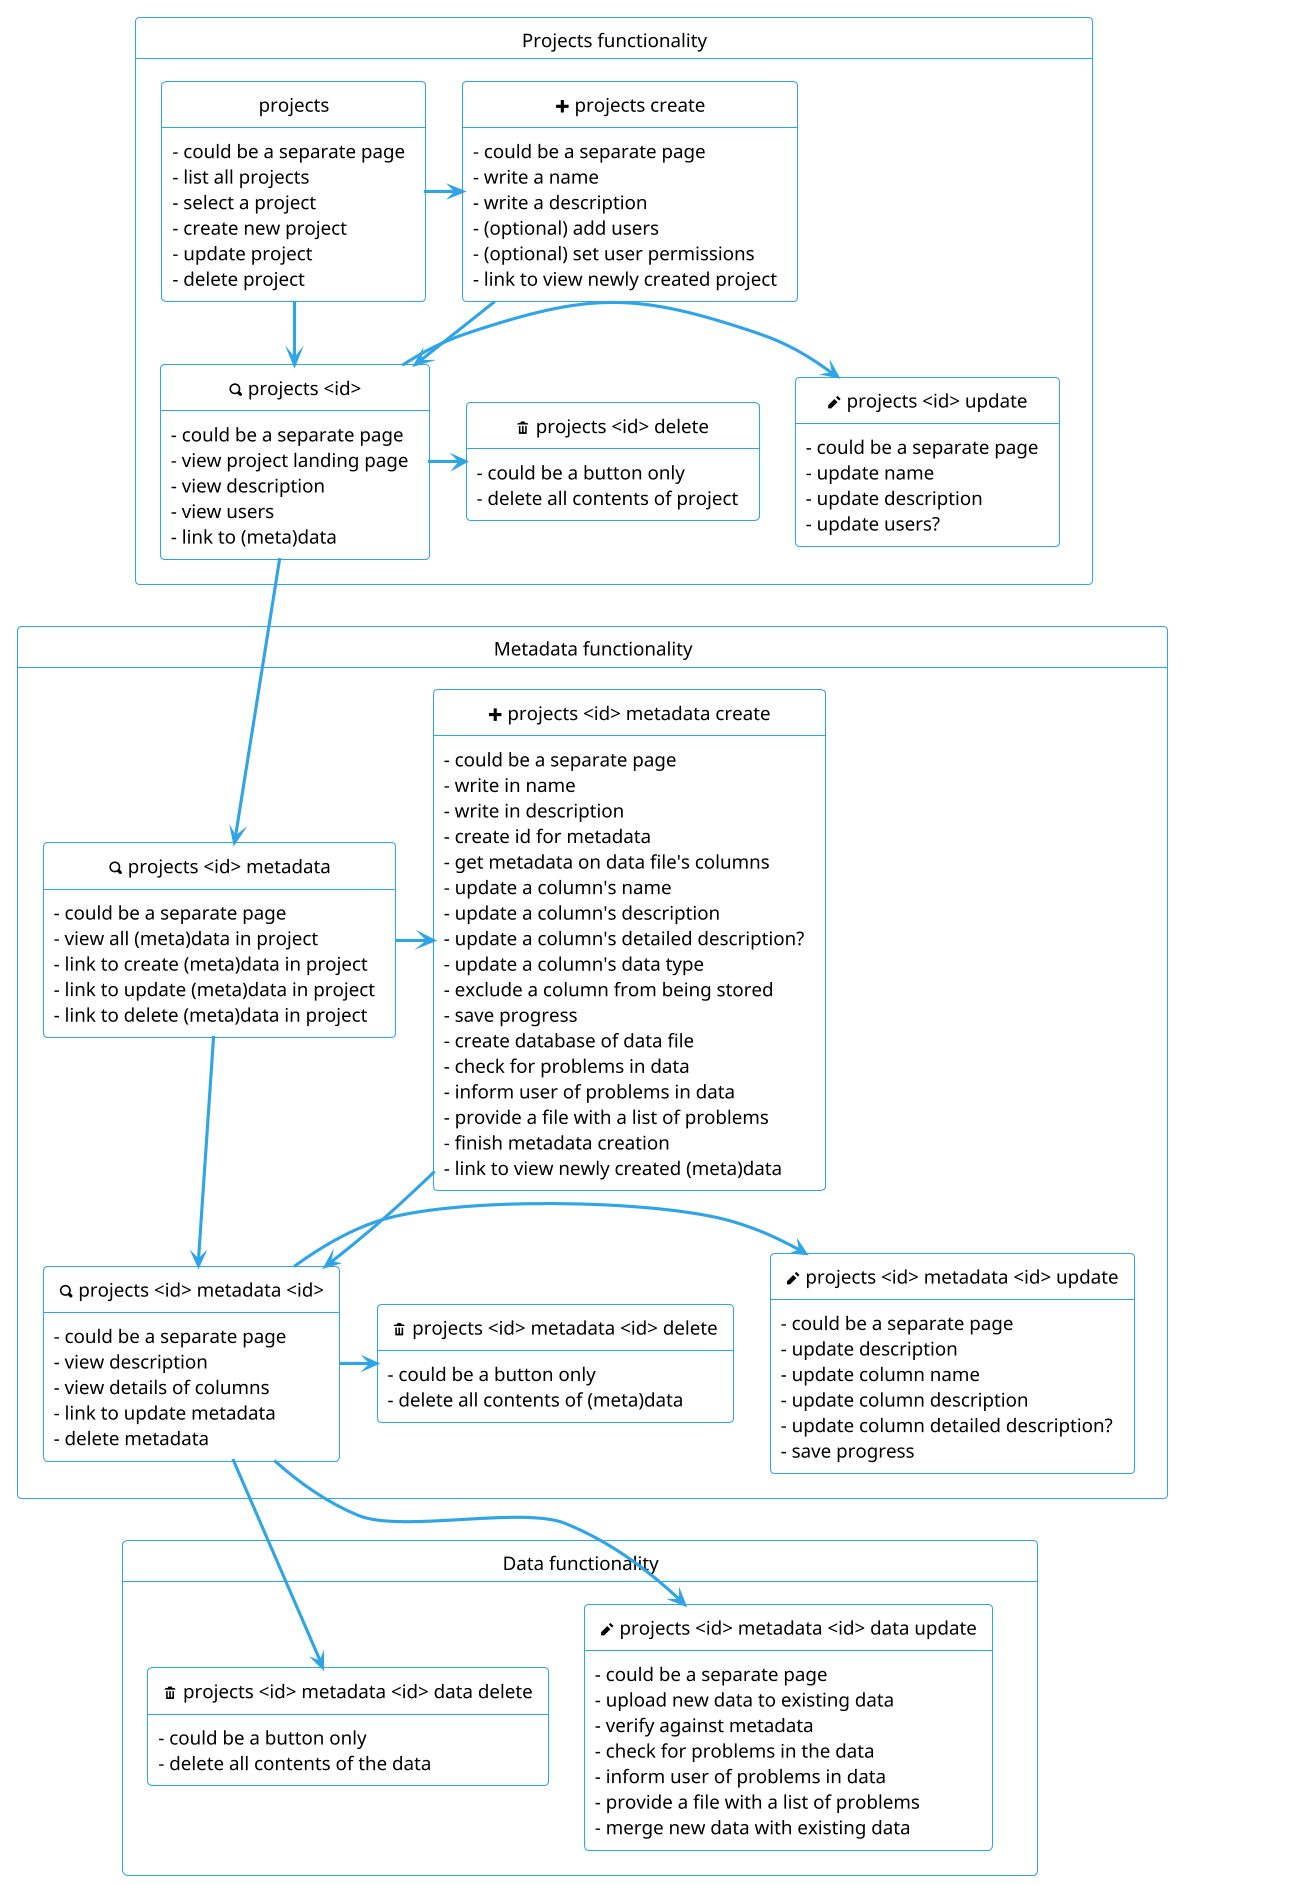 @startuml function-flow
!theme cerulean-outline
skinparam StateFontColor black
skinparam StateFontSize 18
skinparam StateFontName Fira Code

state "Projects functionality" as group_projects {
  state projects 
  projects : - could be a separate page 
  projects : - list all projects
  projects : - select a project
  projects : - create new project
  projects : - update project
  projects : - delete project

  state "<&plus> projects create" as projects_create
  projects_create : - could be a separate page 
  projects_create : - write a name
  projects_create : - write a description
  projects_create : - (optional) add users
  projects_create : - (optional) set user permissions
  projects_create : - link to view newly created project

  state "<&magnifying-glass> projects <id>" as projects_id
  projects_id : - could be a separate page 
  projects_id : - view project landing page
  projects_id : - view description
  projects_id : - view users
  projects_id : - link to (meta)data

  state "<&pencil> projects <id> update" as projects_id_update
  projects_id_update : - could be a separate page 
  projects_id_update : - update name
  projects_id_update : - update description
  projects_id_update : - update users?

  state "<&trash> projects <id> delete" as projects_id_delete
  projects_id_delete : - could be a button only
  projects_id_delete : - delete all contents of project 
}

state "Metadata functionality" as group_metadata {
  state "<&magnifying-glass> projects <id> metadata" as projects_id_metadata
  projects_id_metadata : - could be a separate page 
  projects_id_metadata : - view all (meta)data in project
  projects_id_metadata : - link to create (meta)data in project
  projects_id_metadata : - link to update (meta)data in project
  projects_id_metadata : - link to delete (meta)data in project

  state "<&plus> projects <id> metadata create" as projects_id_metadata_create
  projects_id_metadata_create : - could be a separate page 
  projects_id_metadata_create : - write in name
  projects_id_metadata_create : - write in description
  projects_id_metadata_create : - create id for metadata
  projects_id_metadata_create : - get metadata on data file's columns
  projects_id_metadata_create : - update a column's name
  projects_id_metadata_create : - update a column's description
  projects_id_metadata_create : - update a column's detailed description?
  projects_id_metadata_create : - update a column's data type
  projects_id_metadata_create : - exclude a column from being stored
  projects_id_metadata_create : - save progress
  projects_id_metadata_create : - create database of data file
  projects_id_metadata_create : - check for problems in data 
  projects_id_metadata_create : - inform user of problems in data 
  projects_id_metadata_create : - provide a file with a list of problems
  projects_id_metadata_create : - finish metadata creation
  projects_id_metadata_create : - link to view newly created (meta)data 

  state "<&magnifying-glass> projects <id> metadata <id>" as projects_id_metadata_id
  projects_id_metadata_id : - could be a separate page 
  projects_id_metadata_id : - view description
  projects_id_metadata_id : - view details of columns
  projects_id_metadata_id : - link to update metadata
  projects_id_metadata_id : - delete metadata

  state "<&pencil> projects <id> metadata <id> update" as projects_id_metadata_id_update
  projects_id_metadata_id_update : - could be a separate page 
  projects_id_metadata_id_update : - update description
  projects_id_metadata_id_update : - update column name
  projects_id_metadata_id_update : - update column description
  projects_id_metadata_id_update : - update column detailed description?
  projects_id_metadata_id_update : - save progress

  state "<&trash> projects <id> metadata <id> delete" as projects_id_metadata_id_delete
  projects_id_metadata_id_delete : - could be a button only
  projects_id_metadata_id_delete : - delete all contents of (meta)data
}

state "Data functionality" as group_data {
  state "<&pencil> projects <id> metadata <id> data update" as projects_id_metadata_id_data_update
  projects_id_metadata_id_data_update : - could be a separate page
  projects_id_metadata_id_data_update : - upload new data to existing data
  projects_id_metadata_id_data_update : - verify against metadata
  projects_id_metadata_id_data_update : - check for problems in the data
  projects_id_metadata_id_data_update : - inform user of problems in data
  projects_id_metadata_id_data_update : - provide a file with a list of problems
  projects_id_metadata_id_data_update : - merge new data with existing data

  state "<&trash> projects <id> metadata <id> data delete" as projects_id_metadata_id_data_delete
  projects_id_metadata_id_data_delete : - could be a button only
  projects_id_metadata_id_data_delete : - delete all contents of the data
}

' To get proper alignment
group_projects --[hidden]> group_data
group_metadata --[hidden]> group_data

projects -> projects_create
projects_create --> projects_id
projects --> projects_id

projects_id -> projects_id_update
projects_id -> projects_id_delete
projects_id --> projects_id_metadata

projects_id_metadata -> projects_id_metadata_create
projects_id_metadata --> projects_id_metadata_id

projects_id_metadata_create --> projects_id_metadata_id

projects_id_metadata_id -> projects_id_metadata_id_update
projects_id_metadata_id -> projects_id_metadata_id_delete

projects_id_metadata_id --> projects_id_metadata_id_data_update
projects_id_metadata_id --> projects_id_metadata_id_data_delete
@enduml